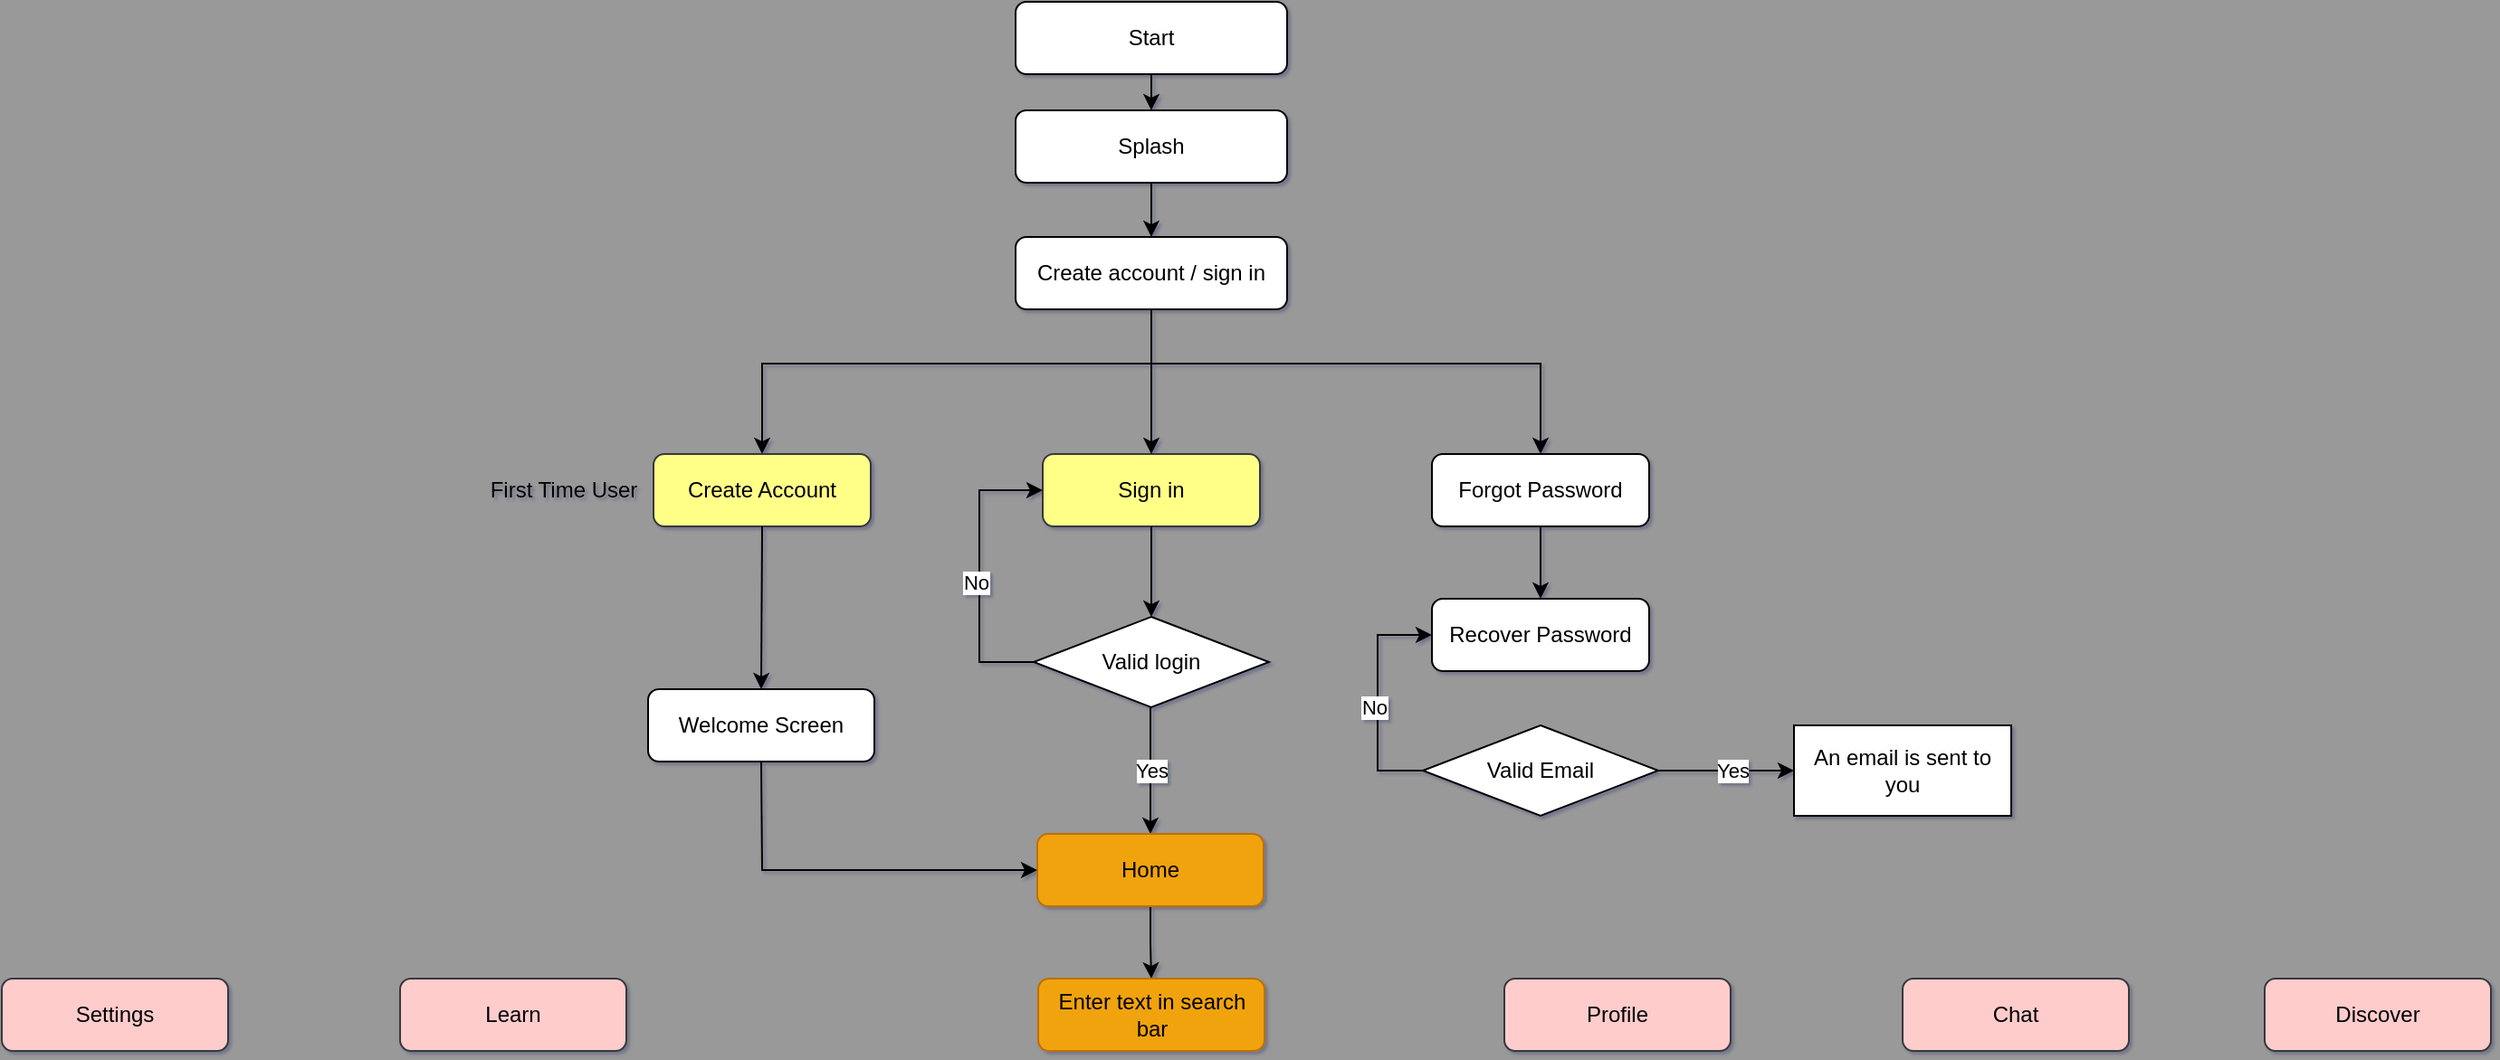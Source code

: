 <mxfile version="26.0.16" pages="2">
  <diagram id="C5RBs43oDa-KdzZeNtuy" name="overall flow">
    <mxGraphModel dx="1230" dy="781" grid="1" gridSize="10" guides="1" tooltips="1" connect="1" arrows="1" fold="1" page="1" pageScale="1" pageWidth="1920" pageHeight="1200" background="light-dark(#999999, #121212)" math="0" shadow="1">
      <root>
        <mxCell id="WIyWlLk6GJQsqaUBKTNV-0" />
        <mxCell id="WIyWlLk6GJQsqaUBKTNV-1" parent="WIyWlLk6GJQsqaUBKTNV-0" />
        <mxCell id="WIyWlLk6GJQsqaUBKTNV-3" value="Create account / sign in" style="rounded=1;whiteSpace=wrap;html=1;fontSize=12;glass=0;strokeWidth=1;shadow=0;labelBackgroundColor=none;" parent="WIyWlLk6GJQsqaUBKTNV-1" vertex="1">
          <mxGeometry x="800" y="170" width="150" height="40" as="geometry" />
        </mxCell>
        <mxCell id="9oCMim1u2ZMBZmOY0Dq_-4" value="Create Account" style="rounded=1;whiteSpace=wrap;html=1;fillColor=#ffff88;strokeColor=#36393d;" parent="WIyWlLk6GJQsqaUBKTNV-1" vertex="1">
          <mxGeometry x="600" y="290" width="120" height="40" as="geometry" />
        </mxCell>
        <mxCell id="9oCMim1u2ZMBZmOY0Dq_-6" value="Sign in" style="rounded=1;whiteSpace=wrap;html=1;fillColor=#ffff88;strokeColor=#36393d;" parent="WIyWlLk6GJQsqaUBKTNV-1" vertex="1">
          <mxGeometry x="815" y="290" width="120" height="40" as="geometry" />
        </mxCell>
        <mxCell id="1fTQSbW4LL2a2FJfOcho-0" value="First Time User" style="text;html=1;align=center;verticalAlign=middle;resizable=0;points=[];autosize=1;strokeColor=none;fillColor=none;" parent="WIyWlLk6GJQsqaUBKTNV-1" vertex="1">
          <mxGeometry x="500" y="295" width="100" height="30" as="geometry" />
        </mxCell>
        <mxCell id="1fTQSbW4LL2a2FJfOcho-1" value="Start" style="rounded=1;whiteSpace=wrap;html=1;" parent="WIyWlLk6GJQsqaUBKTNV-1" vertex="1">
          <mxGeometry x="800" y="40" width="150" height="40" as="geometry" />
        </mxCell>
        <mxCell id="1fTQSbW4LL2a2FJfOcho-2" value="Splash" style="rounded=1;whiteSpace=wrap;html=1;" parent="WIyWlLk6GJQsqaUBKTNV-1" vertex="1">
          <mxGeometry x="800" y="100" width="150" height="40" as="geometry" />
        </mxCell>
        <mxCell id="1fTQSbW4LL2a2FJfOcho-3" value="" style="endArrow=classic;html=1;rounded=0;exitX=0.5;exitY=1;exitDx=0;exitDy=0;entryX=0.5;entryY=0;entryDx=0;entryDy=0;" parent="WIyWlLk6GJQsqaUBKTNV-1" source="1fTQSbW4LL2a2FJfOcho-1" target="1fTQSbW4LL2a2FJfOcho-2" edge="1">
          <mxGeometry width="50" height="50" relative="1" as="geometry">
            <mxPoint x="910" y="250" as="sourcePoint" />
            <mxPoint x="960" y="200" as="targetPoint" />
          </mxGeometry>
        </mxCell>
        <mxCell id="1fTQSbW4LL2a2FJfOcho-5" value="" style="endArrow=classic;html=1;rounded=0;exitX=0.5;exitY=1;exitDx=0;exitDy=0;entryX=0.5;entryY=0;entryDx=0;entryDy=0;" parent="WIyWlLk6GJQsqaUBKTNV-1" source="1fTQSbW4LL2a2FJfOcho-2" target="WIyWlLk6GJQsqaUBKTNV-3" edge="1">
          <mxGeometry width="50" height="50" relative="1" as="geometry">
            <mxPoint x="885" y="90" as="sourcePoint" />
            <mxPoint x="885" y="110" as="targetPoint" />
          </mxGeometry>
        </mxCell>
        <mxCell id="1fTQSbW4LL2a2FJfOcho-6" value="Forgot Password" style="rounded=1;whiteSpace=wrap;html=1;" parent="WIyWlLk6GJQsqaUBKTNV-1" vertex="1">
          <mxGeometry x="1030" y="290" width="120" height="40" as="geometry" />
        </mxCell>
        <mxCell id="1fTQSbW4LL2a2FJfOcho-7" value="" style="endArrow=classic;html=1;rounded=0;entryX=0.5;entryY=0;entryDx=0;entryDy=0;" parent="WIyWlLk6GJQsqaUBKTNV-1" target="9oCMim1u2ZMBZmOY0Dq_-4" edge="1">
          <mxGeometry width="50" height="50" relative="1" as="geometry">
            <mxPoint x="875" y="240" as="sourcePoint" />
            <mxPoint x="940" y="290" as="targetPoint" />
            <Array as="points">
              <mxPoint x="838" y="240" />
              <mxPoint x="660" y="240" />
            </Array>
          </mxGeometry>
        </mxCell>
        <mxCell id="1fTQSbW4LL2a2FJfOcho-9" value="" style="endArrow=classic;html=1;rounded=0;exitX=0.5;exitY=1;exitDx=0;exitDy=0;entryX=0.5;entryY=0;entryDx=0;entryDy=0;" parent="WIyWlLk6GJQsqaUBKTNV-1" source="WIyWlLk6GJQsqaUBKTNV-3" target="9oCMim1u2ZMBZmOY0Dq_-6" edge="1">
          <mxGeometry width="50" height="50" relative="1" as="geometry">
            <mxPoint x="890" y="340" as="sourcePoint" />
            <mxPoint x="940" y="290" as="targetPoint" />
          </mxGeometry>
        </mxCell>
        <mxCell id="1fTQSbW4LL2a2FJfOcho-10" value="" style="endArrow=classic;html=1;rounded=0;entryX=0.5;entryY=0;entryDx=0;entryDy=0;" parent="WIyWlLk6GJQsqaUBKTNV-1" target="1fTQSbW4LL2a2FJfOcho-6" edge="1">
          <mxGeometry width="50" height="50" relative="1" as="geometry">
            <mxPoint x="870" y="240" as="sourcePoint" />
            <mxPoint x="980" y="230" as="targetPoint" />
            <Array as="points">
              <mxPoint x="1090" y="240" />
            </Array>
          </mxGeometry>
        </mxCell>
        <mxCell id="1fTQSbW4LL2a2FJfOcho-12" value="" style="endArrow=classic;html=1;rounded=0;exitX=0.5;exitY=1;exitDx=0;exitDy=0;entryX=0.5;entryY=0;entryDx=0;entryDy=0;" parent="WIyWlLk6GJQsqaUBKTNV-1" source="9oCMim1u2ZMBZmOY0Dq_-6" target="ZfMw6DhE74V6VpBNFMRg-1" edge="1">
          <mxGeometry width="50" height="50" relative="1" as="geometry">
            <mxPoint x="850" y="450" as="sourcePoint" />
            <mxPoint x="874.5" y="390.0" as="targetPoint" />
          </mxGeometry>
        </mxCell>
        <mxCell id="1fTQSbW4LL2a2FJfOcho-13" value="" style="endArrow=classic;html=1;rounded=0;exitX=0;exitY=0.5;exitDx=0;exitDy=0;entryX=0;entryY=0.5;entryDx=0;entryDy=0;" parent="WIyWlLk6GJQsqaUBKTNV-1" source="ZfMw6DhE74V6VpBNFMRg-1" target="9oCMim1u2ZMBZmOY0Dq_-6" edge="1">
          <mxGeometry width="50" height="50" relative="1" as="geometry">
            <mxPoint x="812" y="410.0" as="sourcePoint" />
            <mxPoint x="800" y="320" as="targetPoint" />
            <Array as="points">
              <mxPoint x="780" y="405" />
              <mxPoint x="780" y="310" />
            </Array>
          </mxGeometry>
        </mxCell>
        <mxCell id="1fTQSbW4LL2a2FJfOcho-14" value="No" style="edgeLabel;html=1;align=center;verticalAlign=middle;resizable=0;points=[];" parent="1fTQSbW4LL2a2FJfOcho-13" vertex="1" connectable="0">
          <mxGeometry x="-0.069" y="2" relative="1" as="geometry">
            <mxPoint as="offset" />
          </mxGeometry>
        </mxCell>
        <mxCell id="1fTQSbW4LL2a2FJfOcho-15" value="Yes" style="endArrow=classic;html=1;rounded=0;exitX=0.5;exitY=1;exitDx=0;exitDy=0;entryX=0.5;entryY=0;entryDx=0;entryDy=0;" parent="WIyWlLk6GJQsqaUBKTNV-1" target="1fTQSbW4LL2a2FJfOcho-16" edge="1">
          <mxGeometry width="50" height="50" relative="1" as="geometry">
            <mxPoint x="874.5" y="430.0" as="sourcePoint" />
            <mxPoint x="940" y="460" as="targetPoint" />
          </mxGeometry>
        </mxCell>
        <mxCell id="ZfMw6DhE74V6VpBNFMRg-18" style="edgeStyle=orthogonalEdgeStyle;rounded=0;orthogonalLoop=1;jettySize=auto;html=1;exitX=0.5;exitY=1;exitDx=0;exitDy=0;entryX=0.5;entryY=0;entryDx=0;entryDy=0;" parent="WIyWlLk6GJQsqaUBKTNV-1" source="1fTQSbW4LL2a2FJfOcho-16" target="ZfMw6DhE74V6VpBNFMRg-17" edge="1">
          <mxGeometry relative="1" as="geometry" />
        </mxCell>
        <mxCell id="1fTQSbW4LL2a2FJfOcho-16" value="Home" style="rounded=1;whiteSpace=wrap;html=1;fillColor=#f0a30a;fontColor=#000000;strokeColor=#BD7000;" parent="WIyWlLk6GJQsqaUBKTNV-1" vertex="1">
          <mxGeometry x="812" y="500" width="125" height="40" as="geometry" />
        </mxCell>
        <mxCell id="1fTQSbW4LL2a2FJfOcho-18" value="Welcome Screen" style="rounded=1;whiteSpace=wrap;html=1;" parent="WIyWlLk6GJQsqaUBKTNV-1" vertex="1">
          <mxGeometry x="597" y="420" width="125" height="40" as="geometry" />
        </mxCell>
        <mxCell id="1fTQSbW4LL2a2FJfOcho-19" value="" style="endArrow=classic;html=1;rounded=0;exitX=0.5;exitY=1;exitDx=0;exitDy=0;entryX=0.5;entryY=0;entryDx=0;entryDy=0;" parent="WIyWlLk6GJQsqaUBKTNV-1" source="9oCMim1u2ZMBZmOY0Dq_-4" target="1fTQSbW4LL2a2FJfOcho-18" edge="1">
          <mxGeometry width="50" height="50" relative="1" as="geometry">
            <mxPoint x="670" y="390" as="sourcePoint" />
            <mxPoint x="720" y="340" as="targetPoint" />
          </mxGeometry>
        </mxCell>
        <mxCell id="1fTQSbW4LL2a2FJfOcho-20" value="" style="endArrow=classic;html=1;rounded=0;exitX=0.5;exitY=1;exitDx=0;exitDy=0;entryX=0;entryY=0.5;entryDx=0;entryDy=0;" parent="WIyWlLk6GJQsqaUBKTNV-1" source="1fTQSbW4LL2a2FJfOcho-18" target="1fTQSbW4LL2a2FJfOcho-16" edge="1">
          <mxGeometry width="50" height="50" relative="1" as="geometry">
            <mxPoint x="670" y="540" as="sourcePoint" />
            <mxPoint x="720" y="490" as="targetPoint" />
            <Array as="points">
              <mxPoint x="660" y="520" />
            </Array>
          </mxGeometry>
        </mxCell>
        <mxCell id="1fTQSbW4LL2a2FJfOcho-21" value="Recover Password" style="rounded=1;whiteSpace=wrap;html=1;" parent="WIyWlLk6GJQsqaUBKTNV-1" vertex="1">
          <mxGeometry x="1030" y="370" width="120" height="40" as="geometry" />
        </mxCell>
        <mxCell id="1fTQSbW4LL2a2FJfOcho-22" value="" style="endArrow=classic;html=1;rounded=0;" parent="WIyWlLk6GJQsqaUBKTNV-1" source="1fTQSbW4LL2a2FJfOcho-6" edge="1">
          <mxGeometry width="50" height="50" relative="1" as="geometry">
            <mxPoint x="1090" y="380" as="sourcePoint" />
            <mxPoint x="1090" y="370" as="targetPoint" />
          </mxGeometry>
        </mxCell>
        <mxCell id="ZfMw6DhE74V6VpBNFMRg-1" value="Valid login" style="rhombus;whiteSpace=wrap;html=1;" parent="WIyWlLk6GJQsqaUBKTNV-1" vertex="1">
          <mxGeometry x="810" y="380" width="130" height="50" as="geometry" />
        </mxCell>
        <mxCell id="ZfMw6DhE74V6VpBNFMRg-2" value="Valid Email" style="rhombus;whiteSpace=wrap;html=1;" parent="WIyWlLk6GJQsqaUBKTNV-1" vertex="1">
          <mxGeometry x="1025" y="440" width="130" height="50" as="geometry" />
        </mxCell>
        <mxCell id="ZfMw6DhE74V6VpBNFMRg-3" value="" style="endArrow=classic;html=1;rounded=0;exitX=0;exitY=0.5;exitDx=0;exitDy=0;entryX=0;entryY=0.5;entryDx=0;entryDy=0;" parent="WIyWlLk6GJQsqaUBKTNV-1" source="ZfMw6DhE74V6VpBNFMRg-2" target="1fTQSbW4LL2a2FJfOcho-21" edge="1">
          <mxGeometry width="50" height="50" relative="1" as="geometry">
            <mxPoint x="990" y="460" as="sourcePoint" />
            <mxPoint x="995" y="365" as="targetPoint" />
            <Array as="points">
              <mxPoint x="1000" y="465" />
              <mxPoint x="1000" y="390" />
            </Array>
          </mxGeometry>
        </mxCell>
        <mxCell id="ZfMw6DhE74V6VpBNFMRg-4" value="No" style="edgeLabel;html=1;align=center;verticalAlign=middle;resizable=0;points=[];" parent="ZfMw6DhE74V6VpBNFMRg-3" vertex="1" connectable="0">
          <mxGeometry x="-0.069" y="2" relative="1" as="geometry">
            <mxPoint as="offset" />
          </mxGeometry>
        </mxCell>
        <mxCell id="ZfMw6DhE74V6VpBNFMRg-5" value="" style="endArrow=classic;html=1;rounded=0;exitX=1;exitY=0.5;exitDx=0;exitDy=0;" parent="WIyWlLk6GJQsqaUBKTNV-1" source="ZfMw6DhE74V6VpBNFMRg-2" edge="1">
          <mxGeometry width="50" height="50" relative="1" as="geometry">
            <mxPoint x="1180" y="510" as="sourcePoint" />
            <mxPoint x="1230" y="465" as="targetPoint" />
          </mxGeometry>
        </mxCell>
        <mxCell id="ZfMw6DhE74V6VpBNFMRg-6" value="Yes" style="edgeLabel;html=1;align=center;verticalAlign=middle;resizable=0;points=[];" parent="ZfMw6DhE74V6VpBNFMRg-5" vertex="1" connectable="0">
          <mxGeometry x="0.077" relative="1" as="geometry">
            <mxPoint as="offset" />
          </mxGeometry>
        </mxCell>
        <mxCell id="ZfMw6DhE74V6VpBNFMRg-8" value="An email is sent to you" style="rounded=0;whiteSpace=wrap;html=1;" parent="WIyWlLk6GJQsqaUBKTNV-1" vertex="1">
          <mxGeometry x="1230" y="440" width="120" height="50" as="geometry" />
        </mxCell>
        <mxCell id="ZfMw6DhE74V6VpBNFMRg-10" value="Settings" style="rounded=1;whiteSpace=wrap;html=1;fillColor=#ffcccc;strokeColor=#36393d;" parent="WIyWlLk6GJQsqaUBKTNV-1" vertex="1">
          <mxGeometry x="240" y="580" width="125" height="40" as="geometry" />
        </mxCell>
        <mxCell id="ZfMw6DhE74V6VpBNFMRg-11" value="Learn" style="rounded=1;whiteSpace=wrap;html=1;fillColor=#ffcccc;strokeColor=#36393d;" parent="WIyWlLk6GJQsqaUBKTNV-1" vertex="1">
          <mxGeometry x="460" y="580" width="125" height="40" as="geometry" />
        </mxCell>
        <mxCell id="ZfMw6DhE74V6VpBNFMRg-13" value="Chat" style="rounded=1;whiteSpace=wrap;html=1;fillColor=#ffcccc;strokeColor=#36393d;" parent="WIyWlLk6GJQsqaUBKTNV-1" vertex="1">
          <mxGeometry x="1290" y="580" width="125" height="40" as="geometry" />
        </mxCell>
        <mxCell id="ZfMw6DhE74V6VpBNFMRg-14" value="Discover" style="rounded=1;whiteSpace=wrap;html=1;fillColor=#ffcccc;strokeColor=#36393d;" parent="WIyWlLk6GJQsqaUBKTNV-1" vertex="1">
          <mxGeometry x="1490" y="580" width="125" height="40" as="geometry" />
        </mxCell>
        <mxCell id="ZfMw6DhE74V6VpBNFMRg-16" value="Profile" style="rounded=1;whiteSpace=wrap;html=1;fillColor=#ffcccc;strokeColor=#36393d;" parent="WIyWlLk6GJQsqaUBKTNV-1" vertex="1">
          <mxGeometry x="1070" y="580" width="125" height="40" as="geometry" />
        </mxCell>
        <mxCell id="ZfMw6DhE74V6VpBNFMRg-17" value="Enter text in search bar" style="rounded=1;whiteSpace=wrap;html=1;fillColor=#f0a30a;fontColor=#000000;strokeColor=#BD7000;" parent="WIyWlLk6GJQsqaUBKTNV-1" vertex="1">
          <mxGeometry x="812.5" y="580" width="125" height="40" as="geometry" />
        </mxCell>
      </root>
    </mxGraphModel>
  </diagram>
  <diagram id="clVH8m48ttXaRKswtBMs" name="authentication">
    <mxGraphModel dx="1406" dy="893" grid="1" gridSize="10" guides="1" tooltips="1" connect="1" arrows="1" fold="1" page="1" pageScale="1" pageWidth="1920" pageHeight="1200" math="0" shadow="0">
      <root>
        <mxCell id="0" />
        <mxCell id="1" parent="0" />
        <mxCell id="KrKuB5EDoftL9FAvKzFv-2" value="" style="rounded=0;whiteSpace=wrap;html=1;fillColor=none;" vertex="1" parent="1">
          <mxGeometry x="80" y="40" width="1600" height="1120" as="geometry" />
        </mxCell>
        <mxCell id="KrKuB5EDoftL9FAvKzFv-4" value="&lt;h1 style=&quot;margin-top: 0px;&quot;&gt;Login Authentication System&lt;/h1&gt;" style="text;html=1;whiteSpace=wrap;overflow=hidden;rounded=0;" vertex="1" parent="1">
          <mxGeometry x="690" y="60" width="360" height="70" as="geometry" />
        </mxCell>
        <mxCell id="KrKuB5EDoftL9FAvKzFv-6" value="&lt;h1 style=&quot;margin-top: 0px;&quot;&gt;Client&lt;/h1&gt;" style="text;html=1;whiteSpace=wrap;overflow=hidden;rounded=0;" vertex="1" parent="1">
          <mxGeometry x="270" y="120" width="80" height="60" as="geometry" />
        </mxCell>
        <mxCell id="KrKuB5EDoftL9FAvKzFv-7" value="&lt;h1 style=&quot;margin-top: 0px;&quot;&gt;Server&lt;/h1&gt;" style="text;html=1;whiteSpace=wrap;overflow=hidden;rounded=0;" vertex="1" parent="1">
          <mxGeometry x="850" y="120" width="80" height="60" as="geometry" />
        </mxCell>
        <mxCell id="KrKuB5EDoftL9FAvKzFv-8" value="&lt;h1 style=&quot;margin-top: 0px;&quot;&gt;Auth Provider / Database&lt;/h1&gt;" style="text;html=1;whiteSpace=wrap;overflow=hidden;rounded=0;" vertex="1" parent="1">
          <mxGeometry x="1300" y="120" width="300" height="60" as="geometry" />
        </mxCell>
        <mxCell id="KrKuB5EDoftL9FAvKzFv-10" value="" style="endArrow=none;dashed=1;html=1;dashPattern=1 3;strokeWidth=2;rounded=0;" edge="1" parent="1">
          <mxGeometry width="50" height="50" relative="1" as="geometry">
            <mxPoint x="1240" y="1140" as="sourcePoint" />
            <mxPoint x="1240" y="80" as="targetPoint" />
          </mxGeometry>
        </mxCell>
        <mxCell id="KrKuB5EDoftL9FAvKzFv-11" value="" style="endArrow=none;dashed=1;html=1;dashPattern=1 3;strokeWidth=2;rounded=0;" edge="1" parent="1">
          <mxGeometry width="50" height="50" relative="1" as="geometry">
            <mxPoint x="560" y="1140" as="sourcePoint" />
            <mxPoint x="560" y="80" as="targetPoint" />
          </mxGeometry>
        </mxCell>
        <mxCell id="KrKuB5EDoftL9FAvKzFv-12" value="" style="rounded=1;whiteSpace=wrap;html=1;fillColor=none;" vertex="1" parent="1">
          <mxGeometry x="170" y="200" width="270" height="290" as="geometry" />
        </mxCell>
        <mxCell id="KrKuB5EDoftL9FAvKzFv-13" value="Signup / Login / Logout" style="text;html=1;align=center;verticalAlign=middle;whiteSpace=wrap;rounded=0;" vertex="1" parent="1">
          <mxGeometry x="220" y="170" width="170" height="30" as="geometry" />
        </mxCell>
        <mxCell id="KrKuB5EDoftL9FAvKzFv-14" value="&amp;lt;Form&amp;gt;" style="rounded=1;whiteSpace=wrap;html=1;fillColor=#dae8fc;strokeColor=#6c8ebf;" vertex="1" parent="1">
          <mxGeometry x="237.5" y="230" width="130" height="30" as="geometry" />
        </mxCell>
        <mxCell id="KrKuB5EDoftL9FAvKzFv-15" value="useFormState()&lt;span style=&quot;color: rgba(0, 0, 0, 0); font-family: monospace; font-size: 0px; text-align: start; text-wrap-mode: nowrap;&quot;&gt;%3CmxGraphModel%3E%3Croot%3E%3CmxCell%20id%3D%220%22%2F%3E%3CmxCell%20id%3D%221%22%20parent%3D%220%22%2F%3E%3CmxCell%20id%3D%222%22%20value%3D%22%26amp%3Blt%3BForm%26amp%3Bgt%3B%22%20style%3D%22rounded%3D1%3BwhiteSpace%3Dwrap%3Bhtml%3D1%3B%22%20vertex%3D%221%22%20parent%3D%221%22%3E%3CmxGeometry%20x%3D%22255%22%20y%3D%22240%22%20width%3D%22100%22%20height%3D%2230%22%20as%3D%22geometry%22%2F%3E%3C%2FmxCell%3E%3C%2Froot%3E%3C%2FmxGraphModel%3E&lt;/span&gt;" style="rounded=1;whiteSpace=wrap;html=1;fillColor=#dae8fc;strokeColor=#6c8ebf;" vertex="1" parent="1">
          <mxGeometry x="240" y="320" width="130" height="30" as="geometry" />
        </mxCell>
        <mxCell id="KrKuB5EDoftL9FAvKzFv-16" value="useFormStatus()" style="rounded=1;whiteSpace=wrap;html=1;fillColor=#dae8fc;strokeColor=#6c8ebf;" vertex="1" parent="1">
          <mxGeometry x="235" y="410" width="135" height="30" as="geometry" />
        </mxCell>
        <mxCell id="KrKuB5EDoftL9FAvKzFv-21" style="edgeStyle=orthogonalEdgeStyle;rounded=0;orthogonalLoop=1;jettySize=auto;html=1;entryX=0.5;entryY=0;entryDx=0;entryDy=0;" edge="1" parent="1" source="KrKuB5EDoftL9FAvKzFv-17" target="KrKuB5EDoftL9FAvKzFv-19">
          <mxGeometry relative="1" as="geometry" />
        </mxCell>
        <mxCell id="KrKuB5EDoftL9FAvKzFv-17" value="Server Action" style="rounded=1;whiteSpace=wrap;html=1;fillColor=#dae8fc;strokeColor=#6c8ebf;" vertex="1" parent="1">
          <mxGeometry x="730" y="210" width="130" height="30" as="geometry" />
        </mxCell>
        <mxCell id="KrKuB5EDoftL9FAvKzFv-18" value="" style="curved=1;endArrow=classic;html=1;rounded=0;exitX=1;exitY=0.5;exitDx=0;exitDy=0;entryX=0;entryY=0.5;entryDx=0;entryDy=0;" edge="1" parent="1" source="KrKuB5EDoftL9FAvKzFv-14" target="KrKuB5EDoftL9FAvKzFv-17">
          <mxGeometry width="50" height="50" relative="1" as="geometry">
            <mxPoint x="480" y="310" as="sourcePoint" />
            <mxPoint x="530" y="260" as="targetPoint" />
            <Array as="points">
              <mxPoint x="560" y="260" />
              <mxPoint x="470" y="190" />
            </Array>
          </mxGeometry>
        </mxCell>
        <mxCell id="KrKuB5EDoftL9FAvKzFv-28" value="Hit Submit on form" style="edgeLabel;html=1;align=center;verticalAlign=middle;resizable=0;points=[];" vertex="1" connectable="0" parent="KrKuB5EDoftL9FAvKzFv-18">
          <mxGeometry x="-0.095" y="-1" relative="1" as="geometry">
            <mxPoint x="1" as="offset" />
          </mxGeometry>
        </mxCell>
        <mxCell id="KrKuB5EDoftL9FAvKzFv-30" value="POST request" style="edgeLabel;html=1;align=center;verticalAlign=middle;resizable=0;points=[];" vertex="1" connectable="0" parent="KrKuB5EDoftL9FAvKzFv-18">
          <mxGeometry x="0.648" y="-2" relative="1" as="geometry">
            <mxPoint as="offset" />
          </mxGeometry>
        </mxCell>
        <mxCell id="KrKuB5EDoftL9FAvKzFv-20" style="edgeStyle=orthogonalEdgeStyle;rounded=0;orthogonalLoop=1;jettySize=auto;html=1;entryX=1;entryY=0.5;entryDx=0;entryDy=0;" edge="1" parent="1" source="KrKuB5EDoftL9FAvKzFv-19" target="KrKuB5EDoftL9FAvKzFv-15">
          <mxGeometry relative="1" as="geometry" />
        </mxCell>
        <mxCell id="KrKuB5EDoftL9FAvKzFv-32" value="Invalid input/not a real user" style="edgeLabel;html=1;align=center;verticalAlign=middle;resizable=0;points=[];" vertex="1" connectable="0" parent="KrKuB5EDoftL9FAvKzFv-20">
          <mxGeometry x="-0.3" y="1" relative="1" as="geometry">
            <mxPoint as="offset" />
          </mxGeometry>
        </mxCell>
        <mxCell id="KrKuB5EDoftL9FAvKzFv-23" style="edgeStyle=orthogonalEdgeStyle;rounded=0;orthogonalLoop=1;jettySize=auto;html=1;entryX=0;entryY=0.5;entryDx=0;entryDy=0;" edge="1" parent="1" source="KrKuB5EDoftL9FAvKzFv-19" target="KrKuB5EDoftL9FAvKzFv-22">
          <mxGeometry relative="1" as="geometry" />
        </mxCell>
        <mxCell id="KrKuB5EDoftL9FAvKzFv-33" value="Valid input/user match" style="edgeLabel;html=1;align=center;verticalAlign=middle;resizable=0;points=[];" vertex="1" connectable="0" parent="KrKuB5EDoftL9FAvKzFv-23">
          <mxGeometry x="-0.312" relative="1" as="geometry">
            <mxPoint as="offset" />
          </mxGeometry>
        </mxCell>
        <mxCell id="KrKuB5EDoftL9FAvKzFv-19" value="Form Validation" style="rounded=1;whiteSpace=wrap;html=1;" vertex="1" parent="1">
          <mxGeometry x="730" y="320" width="130" height="30" as="geometry" />
        </mxCell>
        <mxCell id="KrKuB5EDoftL9FAvKzFv-24" style="edgeStyle=orthogonalEdgeStyle;rounded=0;orthogonalLoop=1;jettySize=auto;html=1;exitX=0.5;exitY=1;exitDx=0;exitDy=0;entryX=1;entryY=0.5;entryDx=0;entryDy=0;" edge="1" parent="1" source="KrKuB5EDoftL9FAvKzFv-22" target="KrKuB5EDoftL9FAvKzFv-16">
          <mxGeometry relative="1" as="geometry" />
        </mxCell>
        <mxCell id="KrKuB5EDoftL9FAvKzFv-35" style="edgeStyle=orthogonalEdgeStyle;rounded=0;orthogonalLoop=1;jettySize=auto;html=1;entryX=0.5;entryY=0;entryDx=0;entryDy=0;" edge="1" parent="1" source="KrKuB5EDoftL9FAvKzFv-22" target="KrKuB5EDoftL9FAvKzFv-25">
          <mxGeometry relative="1" as="geometry" />
        </mxCell>
        <mxCell id="KrKuB5EDoftL9FAvKzFv-36" value="POST request" style="edgeLabel;html=1;align=center;verticalAlign=middle;resizable=0;points=[];" vertex="1" connectable="0" parent="KrKuB5EDoftL9FAvKzFv-35">
          <mxGeometry x="-0.406" y="-1" relative="1" as="geometry">
            <mxPoint x="16" y="-1" as="offset" />
          </mxGeometry>
        </mxCell>
        <mxCell id="KrKuB5EDoftL9FAvKzFv-22" value="Data Request" style="rounded=1;whiteSpace=wrap;html=1;" vertex="1" parent="1">
          <mxGeometry x="1175" y="320" width="130" height="30" as="geometry" />
        </mxCell>
        <mxCell id="KrKuB5EDoftL9FAvKzFv-42" style="edgeStyle=orthogonalEdgeStyle;rounded=0;orthogonalLoop=1;jettySize=auto;html=1;entryX=0.75;entryY=0;entryDx=0;entryDy=0;" edge="1" parent="1" source="KrKuB5EDoftL9FAvKzFv-25" target="KrKuB5EDoftL9FAvKzFv-38">
          <mxGeometry relative="1" as="geometry" />
        </mxCell>
        <mxCell id="KrKuB5EDoftL9FAvKzFv-44" value="generate session ID" style="edgeLabel;html=1;align=center;verticalAlign=middle;resizable=0;points=[];" vertex="1" connectable="0" parent="KrKuB5EDoftL9FAvKzFv-42">
          <mxGeometry x="0.032" y="-1" relative="1" as="geometry">
            <mxPoint as="offset" />
          </mxGeometry>
        </mxCell>
        <mxCell id="KrKuB5EDoftL9FAvKzFv-25" value="Authentication" style="rounded=1;whiteSpace=wrap;html=1;" vertex="1" parent="1">
          <mxGeometry x="1360" y="380" width="130" height="30" as="geometry" />
        </mxCell>
        <mxCell id="KrKuB5EDoftL9FAvKzFv-26" value="User enters their credentials into a form" style="text;html=1;align=center;verticalAlign=middle;whiteSpace=wrap;rounded=0;" vertex="1" parent="1">
          <mxGeometry x="220" y="270" width="170" height="30" as="geometry" />
        </mxCell>
        <mxCell id="KrKuB5EDoftL9FAvKzFv-31" value="Ensure input fields are correctly formatted" style="text;html=1;align=center;verticalAlign=middle;whiteSpace=wrap;rounded=0;" vertex="1" parent="1">
          <mxGeometry x="675" y="350" width="240" height="30" as="geometry" />
        </mxCell>
        <mxCell id="KrKuB5EDoftL9FAvKzFv-34" value="If fail: update UI with error message&lt;br&gt;If success: user is redirected + session token stored" style="text;html=1;align=center;verticalAlign=middle;whiteSpace=wrap;rounded=0;" vertex="1" parent="1">
          <mxGeometry x="191.25" y="360" width="222.5" height="30" as="geometry" />
        </mxCell>
        <mxCell id="KrKuB5EDoftL9FAvKzFv-37" value="Disables the submit button while the request is in progress and provide feedback once the request is completed" style="text;html=1;align=center;verticalAlign=middle;whiteSpace=wrap;rounded=0;" vertex="1" parent="1">
          <mxGeometry x="645" y="440" width="315" height="30" as="geometry" />
        </mxCell>
        <mxCell id="KrKuB5EDoftL9FAvKzFv-47" style="edgeStyle=orthogonalEdgeStyle;rounded=0;orthogonalLoop=1;jettySize=auto;html=1;" edge="1" parent="1" source="KrKuB5EDoftL9FAvKzFv-38" target="KrKuB5EDoftL9FAvKzFv-46">
          <mxGeometry relative="1" as="geometry" />
        </mxCell>
        <mxCell id="KrKuB5EDoftL9FAvKzFv-38" value="" style="rounded=1;whiteSpace=wrap;html=1;fillColor=default;" vertex="1" parent="1">
          <mxGeometry x="1105" y="480" width="270" height="100" as="geometry" />
        </mxCell>
        <mxCell id="KrKuB5EDoftL9FAvKzFv-39" value="Session Management" style="text;html=1;align=center;verticalAlign=middle;whiteSpace=wrap;rounded=0;" vertex="1" parent="1">
          <mxGeometry x="1105" y="450" width="140" height="30" as="geometry" />
        </mxCell>
        <mxCell id="KrKuB5EDoftL9FAvKzFv-40" value="Stateless" style="rounded=1;whiteSpace=wrap;html=1;" vertex="1" parent="1">
          <mxGeometry x="1130" y="500" width="100" height="30" as="geometry" />
        </mxCell>
        <mxCell id="KrKuB5EDoftL9FAvKzFv-41" value="Database" style="rounded=1;whiteSpace=wrap;html=1;" vertex="1" parent="1">
          <mxGeometry x="1250" y="500" width="100" height="30" as="geometry" />
        </mxCell>
        <mxCell id="KrKuB5EDoftL9FAvKzFv-43" value="session ID sent to client in HTTP cookie" style="text;html=1;align=center;verticalAlign=middle;whiteSpace=wrap;rounded=0;" vertex="1" parent="1">
          <mxGeometry x="1237.5" y="540" width="125" height="30" as="geometry" />
        </mxCell>
        <mxCell id="KrKuB5EDoftL9FAvKzFv-45" value="generates a JWT w/ HTTP-only cookie" style="text;html=1;align=center;verticalAlign=middle;whiteSpace=wrap;rounded=0;" vertex="1" parent="1">
          <mxGeometry x="1117.5" y="540" width="125" height="30" as="geometry" />
        </mxCell>
        <mxCell id="KrKuB5EDoftL9FAvKzFv-46" value="cookies()" style="rounded=1;whiteSpace=wrap;html=1;" vertex="1" parent="1">
          <mxGeometry x="1100" y="650" width="100" height="30" as="geometry" />
        </mxCell>
      </root>
    </mxGraphModel>
  </diagram>
</mxfile>
